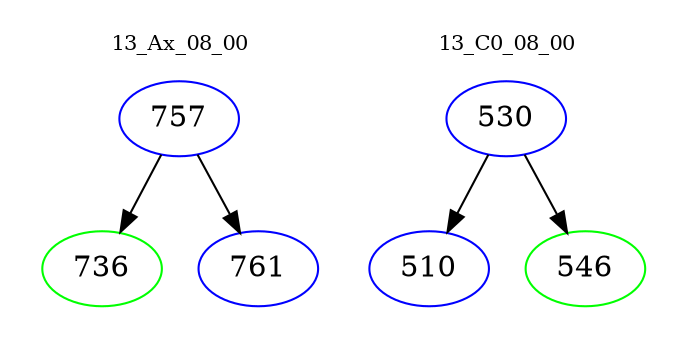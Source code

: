 digraph{
subgraph cluster_0 {
color = white
label = "13_Ax_08_00";
fontsize=10;
T0_757 [label="757", color="blue"]
T0_757 -> T0_736 [color="black"]
T0_736 [label="736", color="green"]
T0_757 -> T0_761 [color="black"]
T0_761 [label="761", color="blue"]
}
subgraph cluster_1 {
color = white
label = "13_C0_08_00";
fontsize=10;
T1_530 [label="530", color="blue"]
T1_530 -> T1_510 [color="black"]
T1_510 [label="510", color="blue"]
T1_530 -> T1_546 [color="black"]
T1_546 [label="546", color="green"]
}
}
